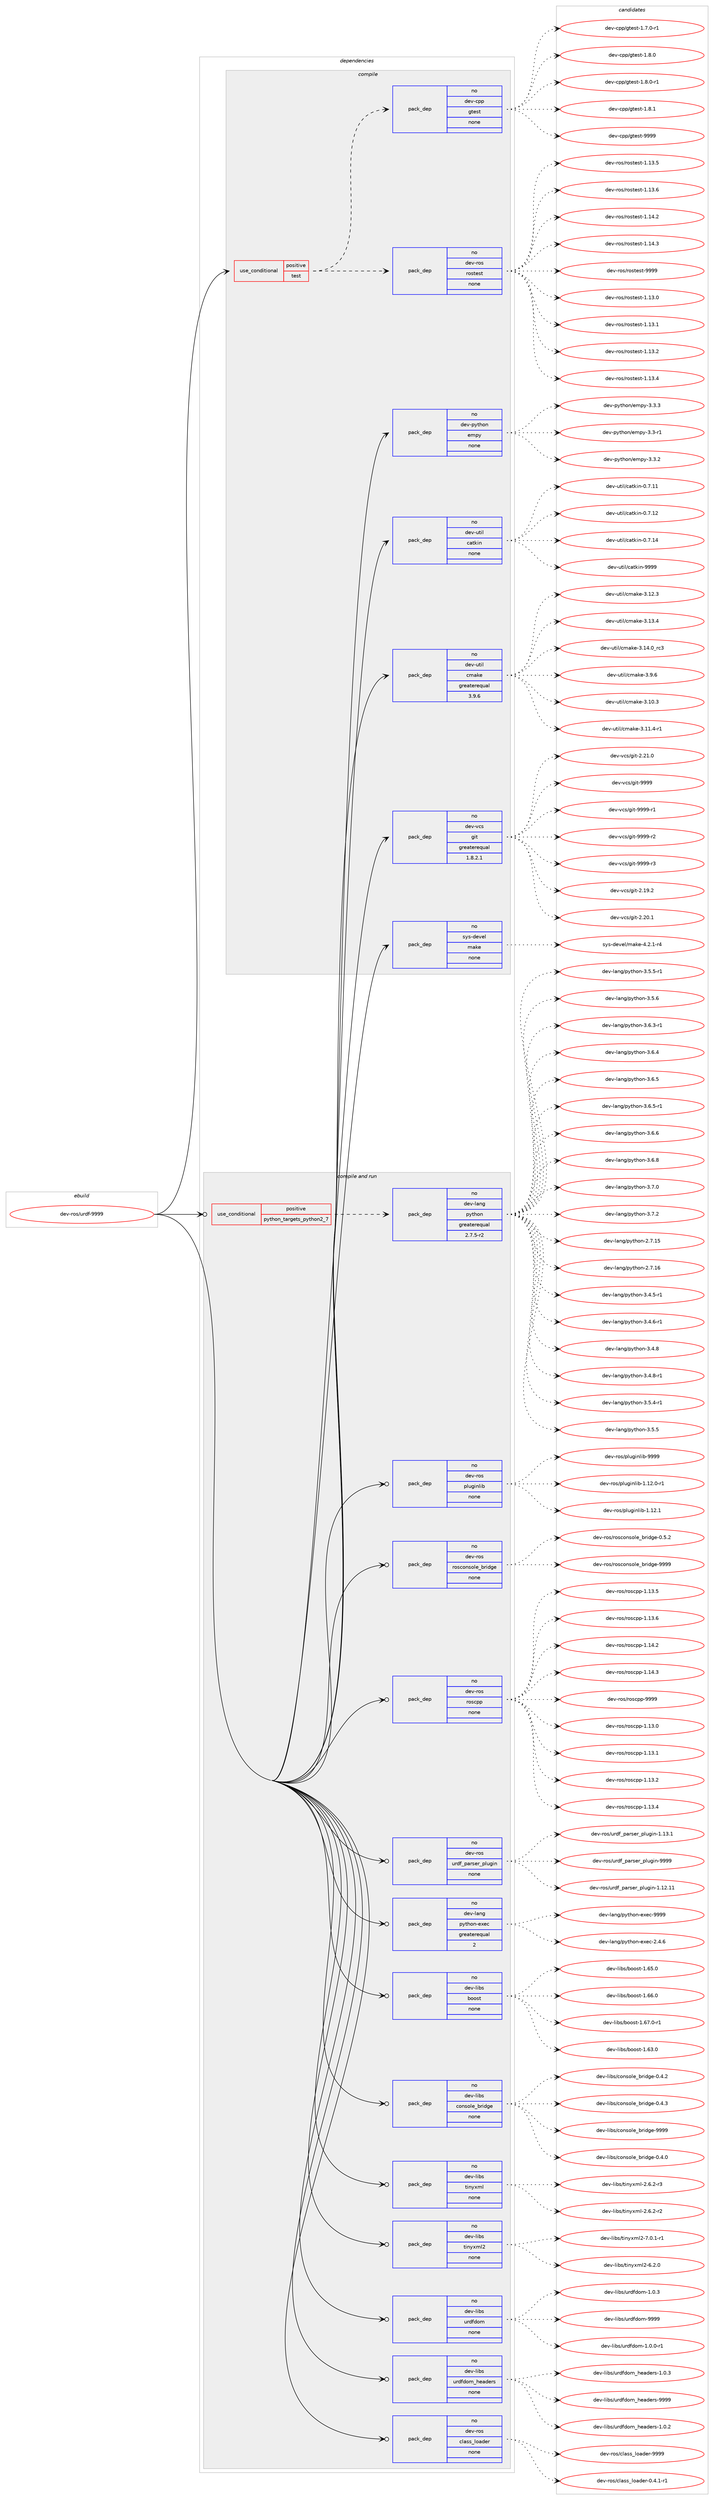 digraph prolog {

# *************
# Graph options
# *************

newrank=true;
concentrate=true;
compound=true;
graph [rankdir=LR,fontname=Helvetica,fontsize=10,ranksep=1.5];#, ranksep=2.5, nodesep=0.2];
edge  [arrowhead=vee];
node  [fontname=Helvetica,fontsize=10];

# **********
# The ebuild
# **********

subgraph cluster_leftcol {
color=gray;
rank=same;
label=<<i>ebuild</i>>;
id [label="dev-ros/urdf-9999", color=red, width=4, href="../dev-ros/urdf-9999.svg"];
}

# ****************
# The dependencies
# ****************

subgraph cluster_midcol {
color=gray;
label=<<i>dependencies</i>>;
subgraph cluster_compile {
fillcolor="#eeeeee";
style=filled;
label=<<i>compile</i>>;
subgraph cond391825 {
dependency1476882 [label=<<TABLE BORDER="0" CELLBORDER="1" CELLSPACING="0" CELLPADDING="4"><TR><TD ROWSPAN="3" CELLPADDING="10">use_conditional</TD></TR><TR><TD>positive</TD></TR><TR><TD>test</TD></TR></TABLE>>, shape=none, color=red];
subgraph pack1061667 {
dependency1476883 [label=<<TABLE BORDER="0" CELLBORDER="1" CELLSPACING="0" CELLPADDING="4" WIDTH="220"><TR><TD ROWSPAN="6" CELLPADDING="30">pack_dep</TD></TR><TR><TD WIDTH="110">no</TD></TR><TR><TD>dev-ros</TD></TR><TR><TD>rostest</TD></TR><TR><TD>none</TD></TR><TR><TD></TD></TR></TABLE>>, shape=none, color=blue];
}
dependency1476882:e -> dependency1476883:w [weight=20,style="dashed",arrowhead="vee"];
subgraph pack1061668 {
dependency1476884 [label=<<TABLE BORDER="0" CELLBORDER="1" CELLSPACING="0" CELLPADDING="4" WIDTH="220"><TR><TD ROWSPAN="6" CELLPADDING="30">pack_dep</TD></TR><TR><TD WIDTH="110">no</TD></TR><TR><TD>dev-cpp</TD></TR><TR><TD>gtest</TD></TR><TR><TD>none</TD></TR><TR><TD></TD></TR></TABLE>>, shape=none, color=blue];
}
dependency1476882:e -> dependency1476884:w [weight=20,style="dashed",arrowhead="vee"];
}
id:e -> dependency1476882:w [weight=20,style="solid",arrowhead="vee"];
subgraph pack1061669 {
dependency1476885 [label=<<TABLE BORDER="0" CELLBORDER="1" CELLSPACING="0" CELLPADDING="4" WIDTH="220"><TR><TD ROWSPAN="6" CELLPADDING="30">pack_dep</TD></TR><TR><TD WIDTH="110">no</TD></TR><TR><TD>dev-python</TD></TR><TR><TD>empy</TD></TR><TR><TD>none</TD></TR><TR><TD></TD></TR></TABLE>>, shape=none, color=blue];
}
id:e -> dependency1476885:w [weight=20,style="solid",arrowhead="vee"];
subgraph pack1061670 {
dependency1476886 [label=<<TABLE BORDER="0" CELLBORDER="1" CELLSPACING="0" CELLPADDING="4" WIDTH="220"><TR><TD ROWSPAN="6" CELLPADDING="30">pack_dep</TD></TR><TR><TD WIDTH="110">no</TD></TR><TR><TD>dev-util</TD></TR><TR><TD>catkin</TD></TR><TR><TD>none</TD></TR><TR><TD></TD></TR></TABLE>>, shape=none, color=blue];
}
id:e -> dependency1476886:w [weight=20,style="solid",arrowhead="vee"];
subgraph pack1061671 {
dependency1476887 [label=<<TABLE BORDER="0" CELLBORDER="1" CELLSPACING="0" CELLPADDING="4" WIDTH="220"><TR><TD ROWSPAN="6" CELLPADDING="30">pack_dep</TD></TR><TR><TD WIDTH="110">no</TD></TR><TR><TD>dev-util</TD></TR><TR><TD>cmake</TD></TR><TR><TD>greaterequal</TD></TR><TR><TD>3.9.6</TD></TR></TABLE>>, shape=none, color=blue];
}
id:e -> dependency1476887:w [weight=20,style="solid",arrowhead="vee"];
subgraph pack1061672 {
dependency1476888 [label=<<TABLE BORDER="0" CELLBORDER="1" CELLSPACING="0" CELLPADDING="4" WIDTH="220"><TR><TD ROWSPAN="6" CELLPADDING="30">pack_dep</TD></TR><TR><TD WIDTH="110">no</TD></TR><TR><TD>dev-vcs</TD></TR><TR><TD>git</TD></TR><TR><TD>greaterequal</TD></TR><TR><TD>1.8.2.1</TD></TR></TABLE>>, shape=none, color=blue];
}
id:e -> dependency1476888:w [weight=20,style="solid",arrowhead="vee"];
subgraph pack1061673 {
dependency1476889 [label=<<TABLE BORDER="0" CELLBORDER="1" CELLSPACING="0" CELLPADDING="4" WIDTH="220"><TR><TD ROWSPAN="6" CELLPADDING="30">pack_dep</TD></TR><TR><TD WIDTH="110">no</TD></TR><TR><TD>sys-devel</TD></TR><TR><TD>make</TD></TR><TR><TD>none</TD></TR><TR><TD></TD></TR></TABLE>>, shape=none, color=blue];
}
id:e -> dependency1476889:w [weight=20,style="solid",arrowhead="vee"];
}
subgraph cluster_compileandrun {
fillcolor="#eeeeee";
style=filled;
label=<<i>compile and run</i>>;
subgraph cond391826 {
dependency1476890 [label=<<TABLE BORDER="0" CELLBORDER="1" CELLSPACING="0" CELLPADDING="4"><TR><TD ROWSPAN="3" CELLPADDING="10">use_conditional</TD></TR><TR><TD>positive</TD></TR><TR><TD>python_targets_python2_7</TD></TR></TABLE>>, shape=none, color=red];
subgraph pack1061674 {
dependency1476891 [label=<<TABLE BORDER="0" CELLBORDER="1" CELLSPACING="0" CELLPADDING="4" WIDTH="220"><TR><TD ROWSPAN="6" CELLPADDING="30">pack_dep</TD></TR><TR><TD WIDTH="110">no</TD></TR><TR><TD>dev-lang</TD></TR><TR><TD>python</TD></TR><TR><TD>greaterequal</TD></TR><TR><TD>2.7.5-r2</TD></TR></TABLE>>, shape=none, color=blue];
}
dependency1476890:e -> dependency1476891:w [weight=20,style="dashed",arrowhead="vee"];
}
id:e -> dependency1476890:w [weight=20,style="solid",arrowhead="odotvee"];
subgraph pack1061675 {
dependency1476892 [label=<<TABLE BORDER="0" CELLBORDER="1" CELLSPACING="0" CELLPADDING="4" WIDTH="220"><TR><TD ROWSPAN="6" CELLPADDING="30">pack_dep</TD></TR><TR><TD WIDTH="110">no</TD></TR><TR><TD>dev-lang</TD></TR><TR><TD>python-exec</TD></TR><TR><TD>greaterequal</TD></TR><TR><TD>2</TD></TR></TABLE>>, shape=none, color=blue];
}
id:e -> dependency1476892:w [weight=20,style="solid",arrowhead="odotvee"];
subgraph pack1061676 {
dependency1476893 [label=<<TABLE BORDER="0" CELLBORDER="1" CELLSPACING="0" CELLPADDING="4" WIDTH="220"><TR><TD ROWSPAN="6" CELLPADDING="30">pack_dep</TD></TR><TR><TD WIDTH="110">no</TD></TR><TR><TD>dev-libs</TD></TR><TR><TD>boost</TD></TR><TR><TD>none</TD></TR><TR><TD></TD></TR></TABLE>>, shape=none, color=blue];
}
id:e -> dependency1476893:w [weight=20,style="solid",arrowhead="odotvee"];
subgraph pack1061677 {
dependency1476894 [label=<<TABLE BORDER="0" CELLBORDER="1" CELLSPACING="0" CELLPADDING="4" WIDTH="220"><TR><TD ROWSPAN="6" CELLPADDING="30">pack_dep</TD></TR><TR><TD WIDTH="110">no</TD></TR><TR><TD>dev-libs</TD></TR><TR><TD>console_bridge</TD></TR><TR><TD>none</TD></TR><TR><TD></TD></TR></TABLE>>, shape=none, color=blue];
}
id:e -> dependency1476894:w [weight=20,style="solid",arrowhead="odotvee"];
subgraph pack1061678 {
dependency1476895 [label=<<TABLE BORDER="0" CELLBORDER="1" CELLSPACING="0" CELLPADDING="4" WIDTH="220"><TR><TD ROWSPAN="6" CELLPADDING="30">pack_dep</TD></TR><TR><TD WIDTH="110">no</TD></TR><TR><TD>dev-libs</TD></TR><TR><TD>tinyxml</TD></TR><TR><TD>none</TD></TR><TR><TD></TD></TR></TABLE>>, shape=none, color=blue];
}
id:e -> dependency1476895:w [weight=20,style="solid",arrowhead="odotvee"];
subgraph pack1061679 {
dependency1476896 [label=<<TABLE BORDER="0" CELLBORDER="1" CELLSPACING="0" CELLPADDING="4" WIDTH="220"><TR><TD ROWSPAN="6" CELLPADDING="30">pack_dep</TD></TR><TR><TD WIDTH="110">no</TD></TR><TR><TD>dev-libs</TD></TR><TR><TD>tinyxml2</TD></TR><TR><TD>none</TD></TR><TR><TD></TD></TR></TABLE>>, shape=none, color=blue];
}
id:e -> dependency1476896:w [weight=20,style="solid",arrowhead="odotvee"];
subgraph pack1061680 {
dependency1476897 [label=<<TABLE BORDER="0" CELLBORDER="1" CELLSPACING="0" CELLPADDING="4" WIDTH="220"><TR><TD ROWSPAN="6" CELLPADDING="30">pack_dep</TD></TR><TR><TD WIDTH="110">no</TD></TR><TR><TD>dev-libs</TD></TR><TR><TD>urdfdom</TD></TR><TR><TD>none</TD></TR><TR><TD></TD></TR></TABLE>>, shape=none, color=blue];
}
id:e -> dependency1476897:w [weight=20,style="solid",arrowhead="odotvee"];
subgraph pack1061681 {
dependency1476898 [label=<<TABLE BORDER="0" CELLBORDER="1" CELLSPACING="0" CELLPADDING="4" WIDTH="220"><TR><TD ROWSPAN="6" CELLPADDING="30">pack_dep</TD></TR><TR><TD WIDTH="110">no</TD></TR><TR><TD>dev-libs</TD></TR><TR><TD>urdfdom_headers</TD></TR><TR><TD>none</TD></TR><TR><TD></TD></TR></TABLE>>, shape=none, color=blue];
}
id:e -> dependency1476898:w [weight=20,style="solid",arrowhead="odotvee"];
subgraph pack1061682 {
dependency1476899 [label=<<TABLE BORDER="0" CELLBORDER="1" CELLSPACING="0" CELLPADDING="4" WIDTH="220"><TR><TD ROWSPAN="6" CELLPADDING="30">pack_dep</TD></TR><TR><TD WIDTH="110">no</TD></TR><TR><TD>dev-ros</TD></TR><TR><TD>class_loader</TD></TR><TR><TD>none</TD></TR><TR><TD></TD></TR></TABLE>>, shape=none, color=blue];
}
id:e -> dependency1476899:w [weight=20,style="solid",arrowhead="odotvee"];
subgraph pack1061683 {
dependency1476900 [label=<<TABLE BORDER="0" CELLBORDER="1" CELLSPACING="0" CELLPADDING="4" WIDTH="220"><TR><TD ROWSPAN="6" CELLPADDING="30">pack_dep</TD></TR><TR><TD WIDTH="110">no</TD></TR><TR><TD>dev-ros</TD></TR><TR><TD>pluginlib</TD></TR><TR><TD>none</TD></TR><TR><TD></TD></TR></TABLE>>, shape=none, color=blue];
}
id:e -> dependency1476900:w [weight=20,style="solid",arrowhead="odotvee"];
subgraph pack1061684 {
dependency1476901 [label=<<TABLE BORDER="0" CELLBORDER="1" CELLSPACING="0" CELLPADDING="4" WIDTH="220"><TR><TD ROWSPAN="6" CELLPADDING="30">pack_dep</TD></TR><TR><TD WIDTH="110">no</TD></TR><TR><TD>dev-ros</TD></TR><TR><TD>rosconsole_bridge</TD></TR><TR><TD>none</TD></TR><TR><TD></TD></TR></TABLE>>, shape=none, color=blue];
}
id:e -> dependency1476901:w [weight=20,style="solid",arrowhead="odotvee"];
subgraph pack1061685 {
dependency1476902 [label=<<TABLE BORDER="0" CELLBORDER="1" CELLSPACING="0" CELLPADDING="4" WIDTH="220"><TR><TD ROWSPAN="6" CELLPADDING="30">pack_dep</TD></TR><TR><TD WIDTH="110">no</TD></TR><TR><TD>dev-ros</TD></TR><TR><TD>roscpp</TD></TR><TR><TD>none</TD></TR><TR><TD></TD></TR></TABLE>>, shape=none, color=blue];
}
id:e -> dependency1476902:w [weight=20,style="solid",arrowhead="odotvee"];
subgraph pack1061686 {
dependency1476903 [label=<<TABLE BORDER="0" CELLBORDER="1" CELLSPACING="0" CELLPADDING="4" WIDTH="220"><TR><TD ROWSPAN="6" CELLPADDING="30">pack_dep</TD></TR><TR><TD WIDTH="110">no</TD></TR><TR><TD>dev-ros</TD></TR><TR><TD>urdf_parser_plugin</TD></TR><TR><TD>none</TD></TR><TR><TD></TD></TR></TABLE>>, shape=none, color=blue];
}
id:e -> dependency1476903:w [weight=20,style="solid",arrowhead="odotvee"];
}
subgraph cluster_run {
fillcolor="#eeeeee";
style=filled;
label=<<i>run</i>>;
}
}

# **************
# The candidates
# **************

subgraph cluster_choices {
rank=same;
color=gray;
label=<<i>candidates</i>>;

subgraph choice1061667 {
color=black;
nodesep=1;
choice100101118451141111154711411111511610111511645494649514648 [label="dev-ros/rostest-1.13.0", color=red, width=4,href="../dev-ros/rostest-1.13.0.svg"];
choice100101118451141111154711411111511610111511645494649514649 [label="dev-ros/rostest-1.13.1", color=red, width=4,href="../dev-ros/rostest-1.13.1.svg"];
choice100101118451141111154711411111511610111511645494649514650 [label="dev-ros/rostest-1.13.2", color=red, width=4,href="../dev-ros/rostest-1.13.2.svg"];
choice100101118451141111154711411111511610111511645494649514652 [label="dev-ros/rostest-1.13.4", color=red, width=4,href="../dev-ros/rostest-1.13.4.svg"];
choice100101118451141111154711411111511610111511645494649514653 [label="dev-ros/rostest-1.13.5", color=red, width=4,href="../dev-ros/rostest-1.13.5.svg"];
choice100101118451141111154711411111511610111511645494649514654 [label="dev-ros/rostest-1.13.6", color=red, width=4,href="../dev-ros/rostest-1.13.6.svg"];
choice100101118451141111154711411111511610111511645494649524650 [label="dev-ros/rostest-1.14.2", color=red, width=4,href="../dev-ros/rostest-1.14.2.svg"];
choice100101118451141111154711411111511610111511645494649524651 [label="dev-ros/rostest-1.14.3", color=red, width=4,href="../dev-ros/rostest-1.14.3.svg"];
choice10010111845114111115471141111151161011151164557575757 [label="dev-ros/rostest-9999", color=red, width=4,href="../dev-ros/rostest-9999.svg"];
dependency1476883:e -> choice100101118451141111154711411111511610111511645494649514648:w [style=dotted,weight="100"];
dependency1476883:e -> choice100101118451141111154711411111511610111511645494649514649:w [style=dotted,weight="100"];
dependency1476883:e -> choice100101118451141111154711411111511610111511645494649514650:w [style=dotted,weight="100"];
dependency1476883:e -> choice100101118451141111154711411111511610111511645494649514652:w [style=dotted,weight="100"];
dependency1476883:e -> choice100101118451141111154711411111511610111511645494649514653:w [style=dotted,weight="100"];
dependency1476883:e -> choice100101118451141111154711411111511610111511645494649514654:w [style=dotted,weight="100"];
dependency1476883:e -> choice100101118451141111154711411111511610111511645494649524650:w [style=dotted,weight="100"];
dependency1476883:e -> choice100101118451141111154711411111511610111511645494649524651:w [style=dotted,weight="100"];
dependency1476883:e -> choice10010111845114111115471141111151161011151164557575757:w [style=dotted,weight="100"];
}
subgraph choice1061668 {
color=black;
nodesep=1;
choice1001011184599112112471031161011151164549465546484511449 [label="dev-cpp/gtest-1.7.0-r1", color=red, width=4,href="../dev-cpp/gtest-1.7.0-r1.svg"];
choice100101118459911211247103116101115116454946564648 [label="dev-cpp/gtest-1.8.0", color=red, width=4,href="../dev-cpp/gtest-1.8.0.svg"];
choice1001011184599112112471031161011151164549465646484511449 [label="dev-cpp/gtest-1.8.0-r1", color=red, width=4,href="../dev-cpp/gtest-1.8.0-r1.svg"];
choice100101118459911211247103116101115116454946564649 [label="dev-cpp/gtest-1.8.1", color=red, width=4,href="../dev-cpp/gtest-1.8.1.svg"];
choice1001011184599112112471031161011151164557575757 [label="dev-cpp/gtest-9999", color=red, width=4,href="../dev-cpp/gtest-9999.svg"];
dependency1476884:e -> choice1001011184599112112471031161011151164549465546484511449:w [style=dotted,weight="100"];
dependency1476884:e -> choice100101118459911211247103116101115116454946564648:w [style=dotted,weight="100"];
dependency1476884:e -> choice1001011184599112112471031161011151164549465646484511449:w [style=dotted,weight="100"];
dependency1476884:e -> choice100101118459911211247103116101115116454946564649:w [style=dotted,weight="100"];
dependency1476884:e -> choice1001011184599112112471031161011151164557575757:w [style=dotted,weight="100"];
}
subgraph choice1061669 {
color=black;
nodesep=1;
choice1001011184511212111610411111047101109112121455146514511449 [label="dev-python/empy-3.3-r1", color=red, width=4,href="../dev-python/empy-3.3-r1.svg"];
choice1001011184511212111610411111047101109112121455146514650 [label="dev-python/empy-3.3.2", color=red, width=4,href="../dev-python/empy-3.3.2.svg"];
choice1001011184511212111610411111047101109112121455146514651 [label="dev-python/empy-3.3.3", color=red, width=4,href="../dev-python/empy-3.3.3.svg"];
dependency1476885:e -> choice1001011184511212111610411111047101109112121455146514511449:w [style=dotted,weight="100"];
dependency1476885:e -> choice1001011184511212111610411111047101109112121455146514650:w [style=dotted,weight="100"];
dependency1476885:e -> choice1001011184511212111610411111047101109112121455146514651:w [style=dotted,weight="100"];
}
subgraph choice1061670 {
color=black;
nodesep=1;
choice1001011184511711610510847999711610710511045484655464949 [label="dev-util/catkin-0.7.11", color=red, width=4,href="../dev-util/catkin-0.7.11.svg"];
choice1001011184511711610510847999711610710511045484655464950 [label="dev-util/catkin-0.7.12", color=red, width=4,href="../dev-util/catkin-0.7.12.svg"];
choice1001011184511711610510847999711610710511045484655464952 [label="dev-util/catkin-0.7.14", color=red, width=4,href="../dev-util/catkin-0.7.14.svg"];
choice100101118451171161051084799971161071051104557575757 [label="dev-util/catkin-9999", color=red, width=4,href="../dev-util/catkin-9999.svg"];
dependency1476886:e -> choice1001011184511711610510847999711610710511045484655464949:w [style=dotted,weight="100"];
dependency1476886:e -> choice1001011184511711610510847999711610710511045484655464950:w [style=dotted,weight="100"];
dependency1476886:e -> choice1001011184511711610510847999711610710511045484655464952:w [style=dotted,weight="100"];
dependency1476886:e -> choice100101118451171161051084799971161071051104557575757:w [style=dotted,weight="100"];
}
subgraph choice1061671 {
color=black;
nodesep=1;
choice1001011184511711610510847991099710710145514649484651 [label="dev-util/cmake-3.10.3", color=red, width=4,href="../dev-util/cmake-3.10.3.svg"];
choice10010111845117116105108479910997107101455146494946524511449 [label="dev-util/cmake-3.11.4-r1", color=red, width=4,href="../dev-util/cmake-3.11.4-r1.svg"];
choice1001011184511711610510847991099710710145514649504651 [label="dev-util/cmake-3.12.3", color=red, width=4,href="../dev-util/cmake-3.12.3.svg"];
choice1001011184511711610510847991099710710145514649514652 [label="dev-util/cmake-3.13.4", color=red, width=4,href="../dev-util/cmake-3.13.4.svg"];
choice1001011184511711610510847991099710710145514649524648951149951 [label="dev-util/cmake-3.14.0_rc3", color=red, width=4,href="../dev-util/cmake-3.14.0_rc3.svg"];
choice10010111845117116105108479910997107101455146574654 [label="dev-util/cmake-3.9.6", color=red, width=4,href="../dev-util/cmake-3.9.6.svg"];
dependency1476887:e -> choice1001011184511711610510847991099710710145514649484651:w [style=dotted,weight="100"];
dependency1476887:e -> choice10010111845117116105108479910997107101455146494946524511449:w [style=dotted,weight="100"];
dependency1476887:e -> choice1001011184511711610510847991099710710145514649504651:w [style=dotted,weight="100"];
dependency1476887:e -> choice1001011184511711610510847991099710710145514649514652:w [style=dotted,weight="100"];
dependency1476887:e -> choice1001011184511711610510847991099710710145514649524648951149951:w [style=dotted,weight="100"];
dependency1476887:e -> choice10010111845117116105108479910997107101455146574654:w [style=dotted,weight="100"];
}
subgraph choice1061672 {
color=black;
nodesep=1;
choice10010111845118991154710310511645504649574650 [label="dev-vcs/git-2.19.2", color=red, width=4,href="../dev-vcs/git-2.19.2.svg"];
choice10010111845118991154710310511645504650484649 [label="dev-vcs/git-2.20.1", color=red, width=4,href="../dev-vcs/git-2.20.1.svg"];
choice10010111845118991154710310511645504650494648 [label="dev-vcs/git-2.21.0", color=red, width=4,href="../dev-vcs/git-2.21.0.svg"];
choice1001011184511899115471031051164557575757 [label="dev-vcs/git-9999", color=red, width=4,href="../dev-vcs/git-9999.svg"];
choice10010111845118991154710310511645575757574511449 [label="dev-vcs/git-9999-r1", color=red, width=4,href="../dev-vcs/git-9999-r1.svg"];
choice10010111845118991154710310511645575757574511450 [label="dev-vcs/git-9999-r2", color=red, width=4,href="../dev-vcs/git-9999-r2.svg"];
choice10010111845118991154710310511645575757574511451 [label="dev-vcs/git-9999-r3", color=red, width=4,href="../dev-vcs/git-9999-r3.svg"];
dependency1476888:e -> choice10010111845118991154710310511645504649574650:w [style=dotted,weight="100"];
dependency1476888:e -> choice10010111845118991154710310511645504650484649:w [style=dotted,weight="100"];
dependency1476888:e -> choice10010111845118991154710310511645504650494648:w [style=dotted,weight="100"];
dependency1476888:e -> choice1001011184511899115471031051164557575757:w [style=dotted,weight="100"];
dependency1476888:e -> choice10010111845118991154710310511645575757574511449:w [style=dotted,weight="100"];
dependency1476888:e -> choice10010111845118991154710310511645575757574511450:w [style=dotted,weight="100"];
dependency1476888:e -> choice10010111845118991154710310511645575757574511451:w [style=dotted,weight="100"];
}
subgraph choice1061673 {
color=black;
nodesep=1;
choice1151211154510010111810110847109971071014552465046494511452 [label="sys-devel/make-4.2.1-r4", color=red, width=4,href="../sys-devel/make-4.2.1-r4.svg"];
dependency1476889:e -> choice1151211154510010111810110847109971071014552465046494511452:w [style=dotted,weight="100"];
}
subgraph choice1061674 {
color=black;
nodesep=1;
choice10010111845108971101034711212111610411111045504655464953 [label="dev-lang/python-2.7.15", color=red, width=4,href="../dev-lang/python-2.7.15.svg"];
choice10010111845108971101034711212111610411111045504655464954 [label="dev-lang/python-2.7.16", color=red, width=4,href="../dev-lang/python-2.7.16.svg"];
choice1001011184510897110103471121211161041111104551465246534511449 [label="dev-lang/python-3.4.5-r1", color=red, width=4,href="../dev-lang/python-3.4.5-r1.svg"];
choice1001011184510897110103471121211161041111104551465246544511449 [label="dev-lang/python-3.4.6-r1", color=red, width=4,href="../dev-lang/python-3.4.6-r1.svg"];
choice100101118451089711010347112121116104111110455146524656 [label="dev-lang/python-3.4.8", color=red, width=4,href="../dev-lang/python-3.4.8.svg"];
choice1001011184510897110103471121211161041111104551465246564511449 [label="dev-lang/python-3.4.8-r1", color=red, width=4,href="../dev-lang/python-3.4.8-r1.svg"];
choice1001011184510897110103471121211161041111104551465346524511449 [label="dev-lang/python-3.5.4-r1", color=red, width=4,href="../dev-lang/python-3.5.4-r1.svg"];
choice100101118451089711010347112121116104111110455146534653 [label="dev-lang/python-3.5.5", color=red, width=4,href="../dev-lang/python-3.5.5.svg"];
choice1001011184510897110103471121211161041111104551465346534511449 [label="dev-lang/python-3.5.5-r1", color=red, width=4,href="../dev-lang/python-3.5.5-r1.svg"];
choice100101118451089711010347112121116104111110455146534654 [label="dev-lang/python-3.5.6", color=red, width=4,href="../dev-lang/python-3.5.6.svg"];
choice1001011184510897110103471121211161041111104551465446514511449 [label="dev-lang/python-3.6.3-r1", color=red, width=4,href="../dev-lang/python-3.6.3-r1.svg"];
choice100101118451089711010347112121116104111110455146544652 [label="dev-lang/python-3.6.4", color=red, width=4,href="../dev-lang/python-3.6.4.svg"];
choice100101118451089711010347112121116104111110455146544653 [label="dev-lang/python-3.6.5", color=red, width=4,href="../dev-lang/python-3.6.5.svg"];
choice1001011184510897110103471121211161041111104551465446534511449 [label="dev-lang/python-3.6.5-r1", color=red, width=4,href="../dev-lang/python-3.6.5-r1.svg"];
choice100101118451089711010347112121116104111110455146544654 [label="dev-lang/python-3.6.6", color=red, width=4,href="../dev-lang/python-3.6.6.svg"];
choice100101118451089711010347112121116104111110455146544656 [label="dev-lang/python-3.6.8", color=red, width=4,href="../dev-lang/python-3.6.8.svg"];
choice100101118451089711010347112121116104111110455146554648 [label="dev-lang/python-3.7.0", color=red, width=4,href="../dev-lang/python-3.7.0.svg"];
choice100101118451089711010347112121116104111110455146554650 [label="dev-lang/python-3.7.2", color=red, width=4,href="../dev-lang/python-3.7.2.svg"];
dependency1476891:e -> choice10010111845108971101034711212111610411111045504655464953:w [style=dotted,weight="100"];
dependency1476891:e -> choice10010111845108971101034711212111610411111045504655464954:w [style=dotted,weight="100"];
dependency1476891:e -> choice1001011184510897110103471121211161041111104551465246534511449:w [style=dotted,weight="100"];
dependency1476891:e -> choice1001011184510897110103471121211161041111104551465246544511449:w [style=dotted,weight="100"];
dependency1476891:e -> choice100101118451089711010347112121116104111110455146524656:w [style=dotted,weight="100"];
dependency1476891:e -> choice1001011184510897110103471121211161041111104551465246564511449:w [style=dotted,weight="100"];
dependency1476891:e -> choice1001011184510897110103471121211161041111104551465346524511449:w [style=dotted,weight="100"];
dependency1476891:e -> choice100101118451089711010347112121116104111110455146534653:w [style=dotted,weight="100"];
dependency1476891:e -> choice1001011184510897110103471121211161041111104551465346534511449:w [style=dotted,weight="100"];
dependency1476891:e -> choice100101118451089711010347112121116104111110455146534654:w [style=dotted,weight="100"];
dependency1476891:e -> choice1001011184510897110103471121211161041111104551465446514511449:w [style=dotted,weight="100"];
dependency1476891:e -> choice100101118451089711010347112121116104111110455146544652:w [style=dotted,weight="100"];
dependency1476891:e -> choice100101118451089711010347112121116104111110455146544653:w [style=dotted,weight="100"];
dependency1476891:e -> choice1001011184510897110103471121211161041111104551465446534511449:w [style=dotted,weight="100"];
dependency1476891:e -> choice100101118451089711010347112121116104111110455146544654:w [style=dotted,weight="100"];
dependency1476891:e -> choice100101118451089711010347112121116104111110455146544656:w [style=dotted,weight="100"];
dependency1476891:e -> choice100101118451089711010347112121116104111110455146554648:w [style=dotted,weight="100"];
dependency1476891:e -> choice100101118451089711010347112121116104111110455146554650:w [style=dotted,weight="100"];
}
subgraph choice1061675 {
color=black;
nodesep=1;
choice1001011184510897110103471121211161041111104510112010199455046524654 [label="dev-lang/python-exec-2.4.6", color=red, width=4,href="../dev-lang/python-exec-2.4.6.svg"];
choice10010111845108971101034711212111610411111045101120101994557575757 [label="dev-lang/python-exec-9999", color=red, width=4,href="../dev-lang/python-exec-9999.svg"];
dependency1476892:e -> choice1001011184510897110103471121211161041111104510112010199455046524654:w [style=dotted,weight="100"];
dependency1476892:e -> choice10010111845108971101034711212111610411111045101120101994557575757:w [style=dotted,weight="100"];
}
subgraph choice1061676 {
color=black;
nodesep=1;
choice1001011184510810598115479811111111511645494654514648 [label="dev-libs/boost-1.63.0", color=red, width=4,href="../dev-libs/boost-1.63.0.svg"];
choice1001011184510810598115479811111111511645494654534648 [label="dev-libs/boost-1.65.0", color=red, width=4,href="../dev-libs/boost-1.65.0.svg"];
choice1001011184510810598115479811111111511645494654544648 [label="dev-libs/boost-1.66.0", color=red, width=4,href="../dev-libs/boost-1.66.0.svg"];
choice10010111845108105981154798111111115116454946545546484511449 [label="dev-libs/boost-1.67.0-r1", color=red, width=4,href="../dev-libs/boost-1.67.0-r1.svg"];
dependency1476893:e -> choice1001011184510810598115479811111111511645494654514648:w [style=dotted,weight="100"];
dependency1476893:e -> choice1001011184510810598115479811111111511645494654534648:w [style=dotted,weight="100"];
dependency1476893:e -> choice1001011184510810598115479811111111511645494654544648:w [style=dotted,weight="100"];
dependency1476893:e -> choice10010111845108105981154798111111115116454946545546484511449:w [style=dotted,weight="100"];
}
subgraph choice1061677 {
color=black;
nodesep=1;
choice100101118451081059811547991111101151111081019598114105100103101454846524648 [label="dev-libs/console_bridge-0.4.0", color=red, width=4,href="../dev-libs/console_bridge-0.4.0.svg"];
choice100101118451081059811547991111101151111081019598114105100103101454846524650 [label="dev-libs/console_bridge-0.4.2", color=red, width=4,href="../dev-libs/console_bridge-0.4.2.svg"];
choice100101118451081059811547991111101151111081019598114105100103101454846524651 [label="dev-libs/console_bridge-0.4.3", color=red, width=4,href="../dev-libs/console_bridge-0.4.3.svg"];
choice1001011184510810598115479911111011511110810195981141051001031014557575757 [label="dev-libs/console_bridge-9999", color=red, width=4,href="../dev-libs/console_bridge-9999.svg"];
dependency1476894:e -> choice100101118451081059811547991111101151111081019598114105100103101454846524648:w [style=dotted,weight="100"];
dependency1476894:e -> choice100101118451081059811547991111101151111081019598114105100103101454846524650:w [style=dotted,weight="100"];
dependency1476894:e -> choice100101118451081059811547991111101151111081019598114105100103101454846524651:w [style=dotted,weight="100"];
dependency1476894:e -> choice1001011184510810598115479911111011511110810195981141051001031014557575757:w [style=dotted,weight="100"];
}
subgraph choice1061678 {
color=black;
nodesep=1;
choice1001011184510810598115471161051101211201091084550465446504511450 [label="dev-libs/tinyxml-2.6.2-r2", color=red, width=4,href="../dev-libs/tinyxml-2.6.2-r2.svg"];
choice1001011184510810598115471161051101211201091084550465446504511451 [label="dev-libs/tinyxml-2.6.2-r3", color=red, width=4,href="../dev-libs/tinyxml-2.6.2-r3.svg"];
dependency1476895:e -> choice1001011184510810598115471161051101211201091084550465446504511450:w [style=dotted,weight="100"];
dependency1476895:e -> choice1001011184510810598115471161051101211201091084550465446504511451:w [style=dotted,weight="100"];
}
subgraph choice1061679 {
color=black;
nodesep=1;
choice10010111845108105981154711610511012112010910850455446504648 [label="dev-libs/tinyxml2-6.2.0", color=red, width=4,href="../dev-libs/tinyxml2-6.2.0.svg"];
choice100101118451081059811547116105110121120109108504555464846494511449 [label="dev-libs/tinyxml2-7.0.1-r1", color=red, width=4,href="../dev-libs/tinyxml2-7.0.1-r1.svg"];
dependency1476896:e -> choice10010111845108105981154711610511012112010910850455446504648:w [style=dotted,weight="100"];
dependency1476896:e -> choice100101118451081059811547116105110121120109108504555464846494511449:w [style=dotted,weight="100"];
}
subgraph choice1061680 {
color=black;
nodesep=1;
choice1001011184510810598115471171141001021001111094549464846484511449 [label="dev-libs/urdfdom-1.0.0-r1", color=red, width=4,href="../dev-libs/urdfdom-1.0.0-r1.svg"];
choice100101118451081059811547117114100102100111109454946484651 [label="dev-libs/urdfdom-1.0.3", color=red, width=4,href="../dev-libs/urdfdom-1.0.3.svg"];
choice1001011184510810598115471171141001021001111094557575757 [label="dev-libs/urdfdom-9999", color=red, width=4,href="../dev-libs/urdfdom-9999.svg"];
dependency1476897:e -> choice1001011184510810598115471171141001021001111094549464846484511449:w [style=dotted,weight="100"];
dependency1476897:e -> choice100101118451081059811547117114100102100111109454946484651:w [style=dotted,weight="100"];
dependency1476897:e -> choice1001011184510810598115471171141001021001111094557575757:w [style=dotted,weight="100"];
}
subgraph choice1061681 {
color=black;
nodesep=1;
choice1001011184510810598115471171141001021001111099510410197100101114115454946484650 [label="dev-libs/urdfdom_headers-1.0.2", color=red, width=4,href="../dev-libs/urdfdom_headers-1.0.2.svg"];
choice1001011184510810598115471171141001021001111099510410197100101114115454946484651 [label="dev-libs/urdfdom_headers-1.0.3", color=red, width=4,href="../dev-libs/urdfdom_headers-1.0.3.svg"];
choice10010111845108105981154711711410010210011110995104101971001011141154557575757 [label="dev-libs/urdfdom_headers-9999", color=red, width=4,href="../dev-libs/urdfdom_headers-9999.svg"];
dependency1476898:e -> choice1001011184510810598115471171141001021001111099510410197100101114115454946484650:w [style=dotted,weight="100"];
dependency1476898:e -> choice1001011184510810598115471171141001021001111099510410197100101114115454946484651:w [style=dotted,weight="100"];
dependency1476898:e -> choice10010111845108105981154711711410010210011110995104101971001011141154557575757:w [style=dotted,weight="100"];
}
subgraph choice1061682 {
color=black;
nodesep=1;
choice1001011184511411111547991089711511595108111971001011144548465246494511449 [label="dev-ros/class_loader-0.4.1-r1", color=red, width=4,href="../dev-ros/class_loader-0.4.1-r1.svg"];
choice1001011184511411111547991089711511595108111971001011144557575757 [label="dev-ros/class_loader-9999", color=red, width=4,href="../dev-ros/class_loader-9999.svg"];
dependency1476899:e -> choice1001011184511411111547991089711511595108111971001011144548465246494511449:w [style=dotted,weight="100"];
dependency1476899:e -> choice1001011184511411111547991089711511595108111971001011144557575757:w [style=dotted,weight="100"];
}
subgraph choice1061683 {
color=black;
nodesep=1;
choice100101118451141111154711210811710310511010810598454946495046484511449 [label="dev-ros/pluginlib-1.12.0-r1", color=red, width=4,href="../dev-ros/pluginlib-1.12.0-r1.svg"];
choice10010111845114111115471121081171031051101081059845494649504649 [label="dev-ros/pluginlib-1.12.1", color=red, width=4,href="../dev-ros/pluginlib-1.12.1.svg"];
choice1001011184511411111547112108117103105110108105984557575757 [label="dev-ros/pluginlib-9999", color=red, width=4,href="../dev-ros/pluginlib-9999.svg"];
dependency1476900:e -> choice100101118451141111154711210811710310511010810598454946495046484511449:w [style=dotted,weight="100"];
dependency1476900:e -> choice10010111845114111115471121081171031051101081059845494649504649:w [style=dotted,weight="100"];
dependency1476900:e -> choice1001011184511411111547112108117103105110108105984557575757:w [style=dotted,weight="100"];
}
subgraph choice1061684 {
color=black;
nodesep=1;
choice1001011184511411111547114111115991111101151111081019598114105100103101454846534650 [label="dev-ros/rosconsole_bridge-0.5.2", color=red, width=4,href="../dev-ros/rosconsole_bridge-0.5.2.svg"];
choice10010111845114111115471141111159911111011511110810195981141051001031014557575757 [label="dev-ros/rosconsole_bridge-9999", color=red, width=4,href="../dev-ros/rosconsole_bridge-9999.svg"];
dependency1476901:e -> choice1001011184511411111547114111115991111101151111081019598114105100103101454846534650:w [style=dotted,weight="100"];
dependency1476901:e -> choice10010111845114111115471141111159911111011511110810195981141051001031014557575757:w [style=dotted,weight="100"];
}
subgraph choice1061685 {
color=black;
nodesep=1;
choice10010111845114111115471141111159911211245494649514648 [label="dev-ros/roscpp-1.13.0", color=red, width=4,href="../dev-ros/roscpp-1.13.0.svg"];
choice10010111845114111115471141111159911211245494649514649 [label="dev-ros/roscpp-1.13.1", color=red, width=4,href="../dev-ros/roscpp-1.13.1.svg"];
choice10010111845114111115471141111159911211245494649514650 [label="dev-ros/roscpp-1.13.2", color=red, width=4,href="../dev-ros/roscpp-1.13.2.svg"];
choice10010111845114111115471141111159911211245494649514652 [label="dev-ros/roscpp-1.13.4", color=red, width=4,href="../dev-ros/roscpp-1.13.4.svg"];
choice10010111845114111115471141111159911211245494649514653 [label="dev-ros/roscpp-1.13.5", color=red, width=4,href="../dev-ros/roscpp-1.13.5.svg"];
choice10010111845114111115471141111159911211245494649514654 [label="dev-ros/roscpp-1.13.6", color=red, width=4,href="../dev-ros/roscpp-1.13.6.svg"];
choice10010111845114111115471141111159911211245494649524650 [label="dev-ros/roscpp-1.14.2", color=red, width=4,href="../dev-ros/roscpp-1.14.2.svg"];
choice10010111845114111115471141111159911211245494649524651 [label="dev-ros/roscpp-1.14.3", color=red, width=4,href="../dev-ros/roscpp-1.14.3.svg"];
choice1001011184511411111547114111115991121124557575757 [label="dev-ros/roscpp-9999", color=red, width=4,href="../dev-ros/roscpp-9999.svg"];
dependency1476902:e -> choice10010111845114111115471141111159911211245494649514648:w [style=dotted,weight="100"];
dependency1476902:e -> choice10010111845114111115471141111159911211245494649514649:w [style=dotted,weight="100"];
dependency1476902:e -> choice10010111845114111115471141111159911211245494649514650:w [style=dotted,weight="100"];
dependency1476902:e -> choice10010111845114111115471141111159911211245494649514652:w [style=dotted,weight="100"];
dependency1476902:e -> choice10010111845114111115471141111159911211245494649514653:w [style=dotted,weight="100"];
dependency1476902:e -> choice10010111845114111115471141111159911211245494649514654:w [style=dotted,weight="100"];
dependency1476902:e -> choice10010111845114111115471141111159911211245494649524650:w [style=dotted,weight="100"];
dependency1476902:e -> choice10010111845114111115471141111159911211245494649524651:w [style=dotted,weight="100"];
dependency1476902:e -> choice1001011184511411111547114111115991121124557575757:w [style=dotted,weight="100"];
}
subgraph choice1061686 {
color=black;
nodesep=1;
choice10010111845114111115471171141001029511297114115101114951121081171031051104549464950464949 [label="dev-ros/urdf_parser_plugin-1.12.11", color=red, width=4,href="../dev-ros/urdf_parser_plugin-1.12.11.svg"];
choice100101118451141111154711711410010295112971141151011149511210811710310511045494649514649 [label="dev-ros/urdf_parser_plugin-1.13.1", color=red, width=4,href="../dev-ros/urdf_parser_plugin-1.13.1.svg"];
choice10010111845114111115471171141001029511297114115101114951121081171031051104557575757 [label="dev-ros/urdf_parser_plugin-9999", color=red, width=4,href="../dev-ros/urdf_parser_plugin-9999.svg"];
dependency1476903:e -> choice10010111845114111115471171141001029511297114115101114951121081171031051104549464950464949:w [style=dotted,weight="100"];
dependency1476903:e -> choice100101118451141111154711711410010295112971141151011149511210811710310511045494649514649:w [style=dotted,weight="100"];
dependency1476903:e -> choice10010111845114111115471171141001029511297114115101114951121081171031051104557575757:w [style=dotted,weight="100"];
}
}

}
